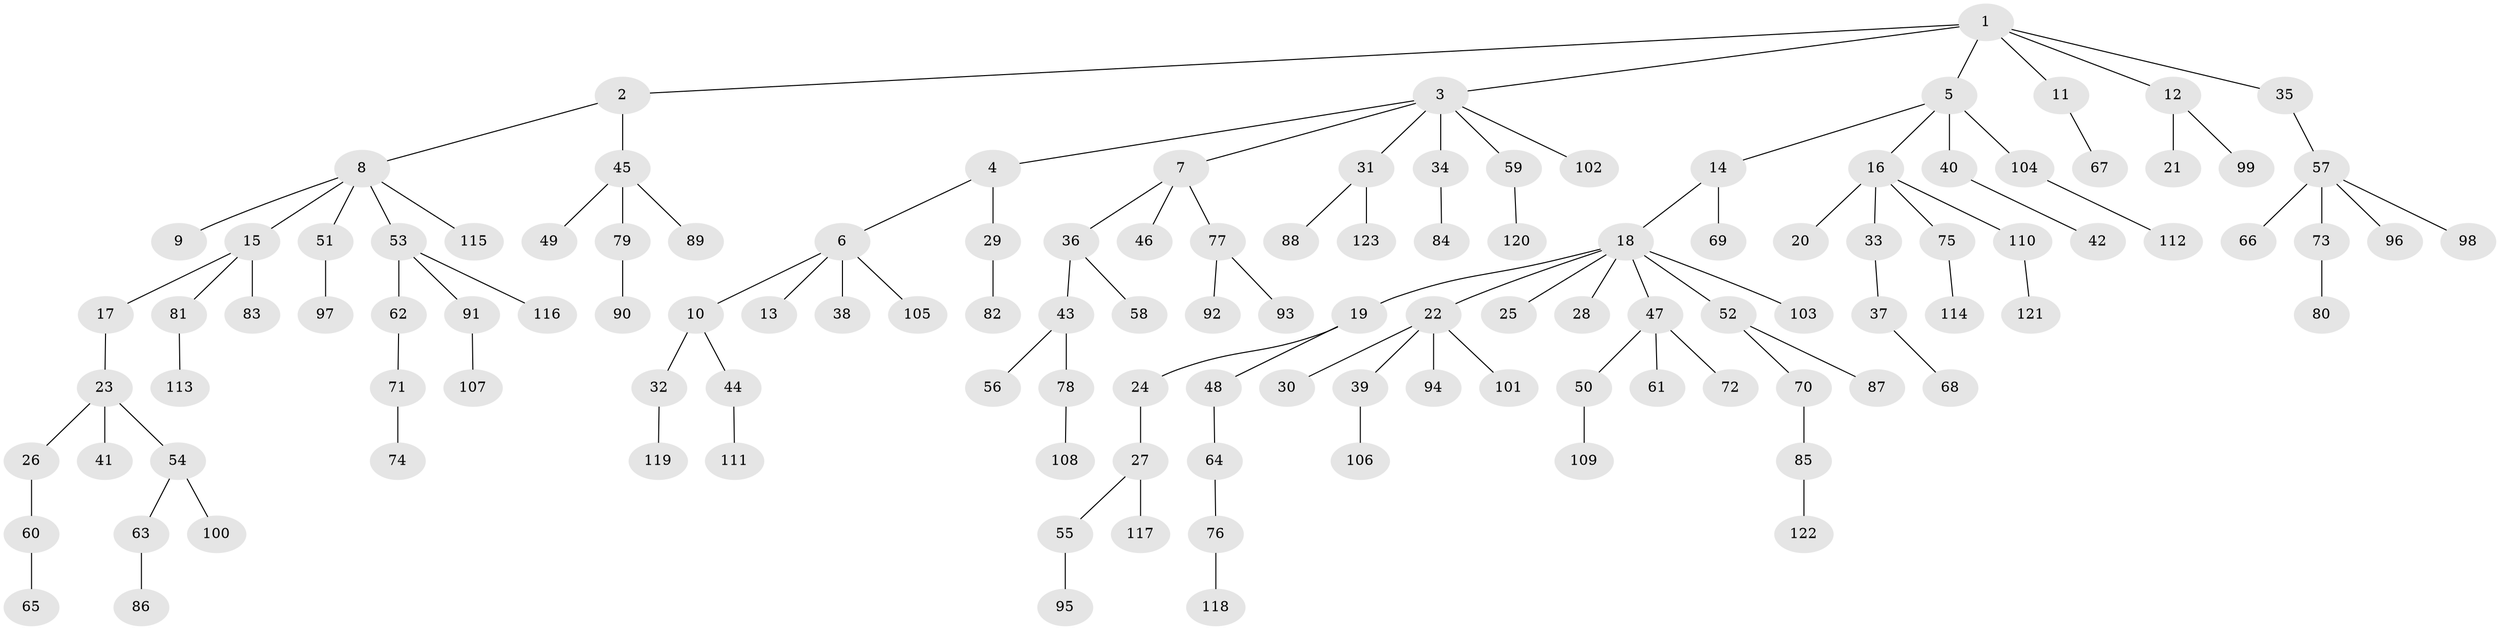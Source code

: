 // coarse degree distribution, {5: 0.08, 3: 0.12, 6: 0.02, 1: 0.48, 2: 0.3}
// Generated by graph-tools (version 1.1) at 2025/51/03/04/25 22:51:38]
// undirected, 123 vertices, 122 edges
graph export_dot {
  node [color=gray90,style=filled];
  1;
  2;
  3;
  4;
  5;
  6;
  7;
  8;
  9;
  10;
  11;
  12;
  13;
  14;
  15;
  16;
  17;
  18;
  19;
  20;
  21;
  22;
  23;
  24;
  25;
  26;
  27;
  28;
  29;
  30;
  31;
  32;
  33;
  34;
  35;
  36;
  37;
  38;
  39;
  40;
  41;
  42;
  43;
  44;
  45;
  46;
  47;
  48;
  49;
  50;
  51;
  52;
  53;
  54;
  55;
  56;
  57;
  58;
  59;
  60;
  61;
  62;
  63;
  64;
  65;
  66;
  67;
  68;
  69;
  70;
  71;
  72;
  73;
  74;
  75;
  76;
  77;
  78;
  79;
  80;
  81;
  82;
  83;
  84;
  85;
  86;
  87;
  88;
  89;
  90;
  91;
  92;
  93;
  94;
  95;
  96;
  97;
  98;
  99;
  100;
  101;
  102;
  103;
  104;
  105;
  106;
  107;
  108;
  109;
  110;
  111;
  112;
  113;
  114;
  115;
  116;
  117;
  118;
  119;
  120;
  121;
  122;
  123;
  1 -- 2;
  1 -- 3;
  1 -- 5;
  1 -- 11;
  1 -- 12;
  1 -- 35;
  2 -- 8;
  2 -- 45;
  3 -- 4;
  3 -- 7;
  3 -- 31;
  3 -- 34;
  3 -- 59;
  3 -- 102;
  4 -- 6;
  4 -- 29;
  5 -- 14;
  5 -- 16;
  5 -- 40;
  5 -- 104;
  6 -- 10;
  6 -- 13;
  6 -- 38;
  6 -- 105;
  7 -- 36;
  7 -- 46;
  7 -- 77;
  8 -- 9;
  8 -- 15;
  8 -- 51;
  8 -- 53;
  8 -- 115;
  10 -- 32;
  10 -- 44;
  11 -- 67;
  12 -- 21;
  12 -- 99;
  14 -- 18;
  14 -- 69;
  15 -- 17;
  15 -- 81;
  15 -- 83;
  16 -- 20;
  16 -- 33;
  16 -- 75;
  16 -- 110;
  17 -- 23;
  18 -- 19;
  18 -- 22;
  18 -- 25;
  18 -- 28;
  18 -- 47;
  18 -- 52;
  18 -- 103;
  19 -- 24;
  19 -- 48;
  22 -- 30;
  22 -- 39;
  22 -- 94;
  22 -- 101;
  23 -- 26;
  23 -- 41;
  23 -- 54;
  24 -- 27;
  26 -- 60;
  27 -- 55;
  27 -- 117;
  29 -- 82;
  31 -- 88;
  31 -- 123;
  32 -- 119;
  33 -- 37;
  34 -- 84;
  35 -- 57;
  36 -- 43;
  36 -- 58;
  37 -- 68;
  39 -- 106;
  40 -- 42;
  43 -- 56;
  43 -- 78;
  44 -- 111;
  45 -- 49;
  45 -- 79;
  45 -- 89;
  47 -- 50;
  47 -- 61;
  47 -- 72;
  48 -- 64;
  50 -- 109;
  51 -- 97;
  52 -- 70;
  52 -- 87;
  53 -- 62;
  53 -- 91;
  53 -- 116;
  54 -- 63;
  54 -- 100;
  55 -- 95;
  57 -- 66;
  57 -- 73;
  57 -- 96;
  57 -- 98;
  59 -- 120;
  60 -- 65;
  62 -- 71;
  63 -- 86;
  64 -- 76;
  70 -- 85;
  71 -- 74;
  73 -- 80;
  75 -- 114;
  76 -- 118;
  77 -- 92;
  77 -- 93;
  78 -- 108;
  79 -- 90;
  81 -- 113;
  85 -- 122;
  91 -- 107;
  104 -- 112;
  110 -- 121;
}
